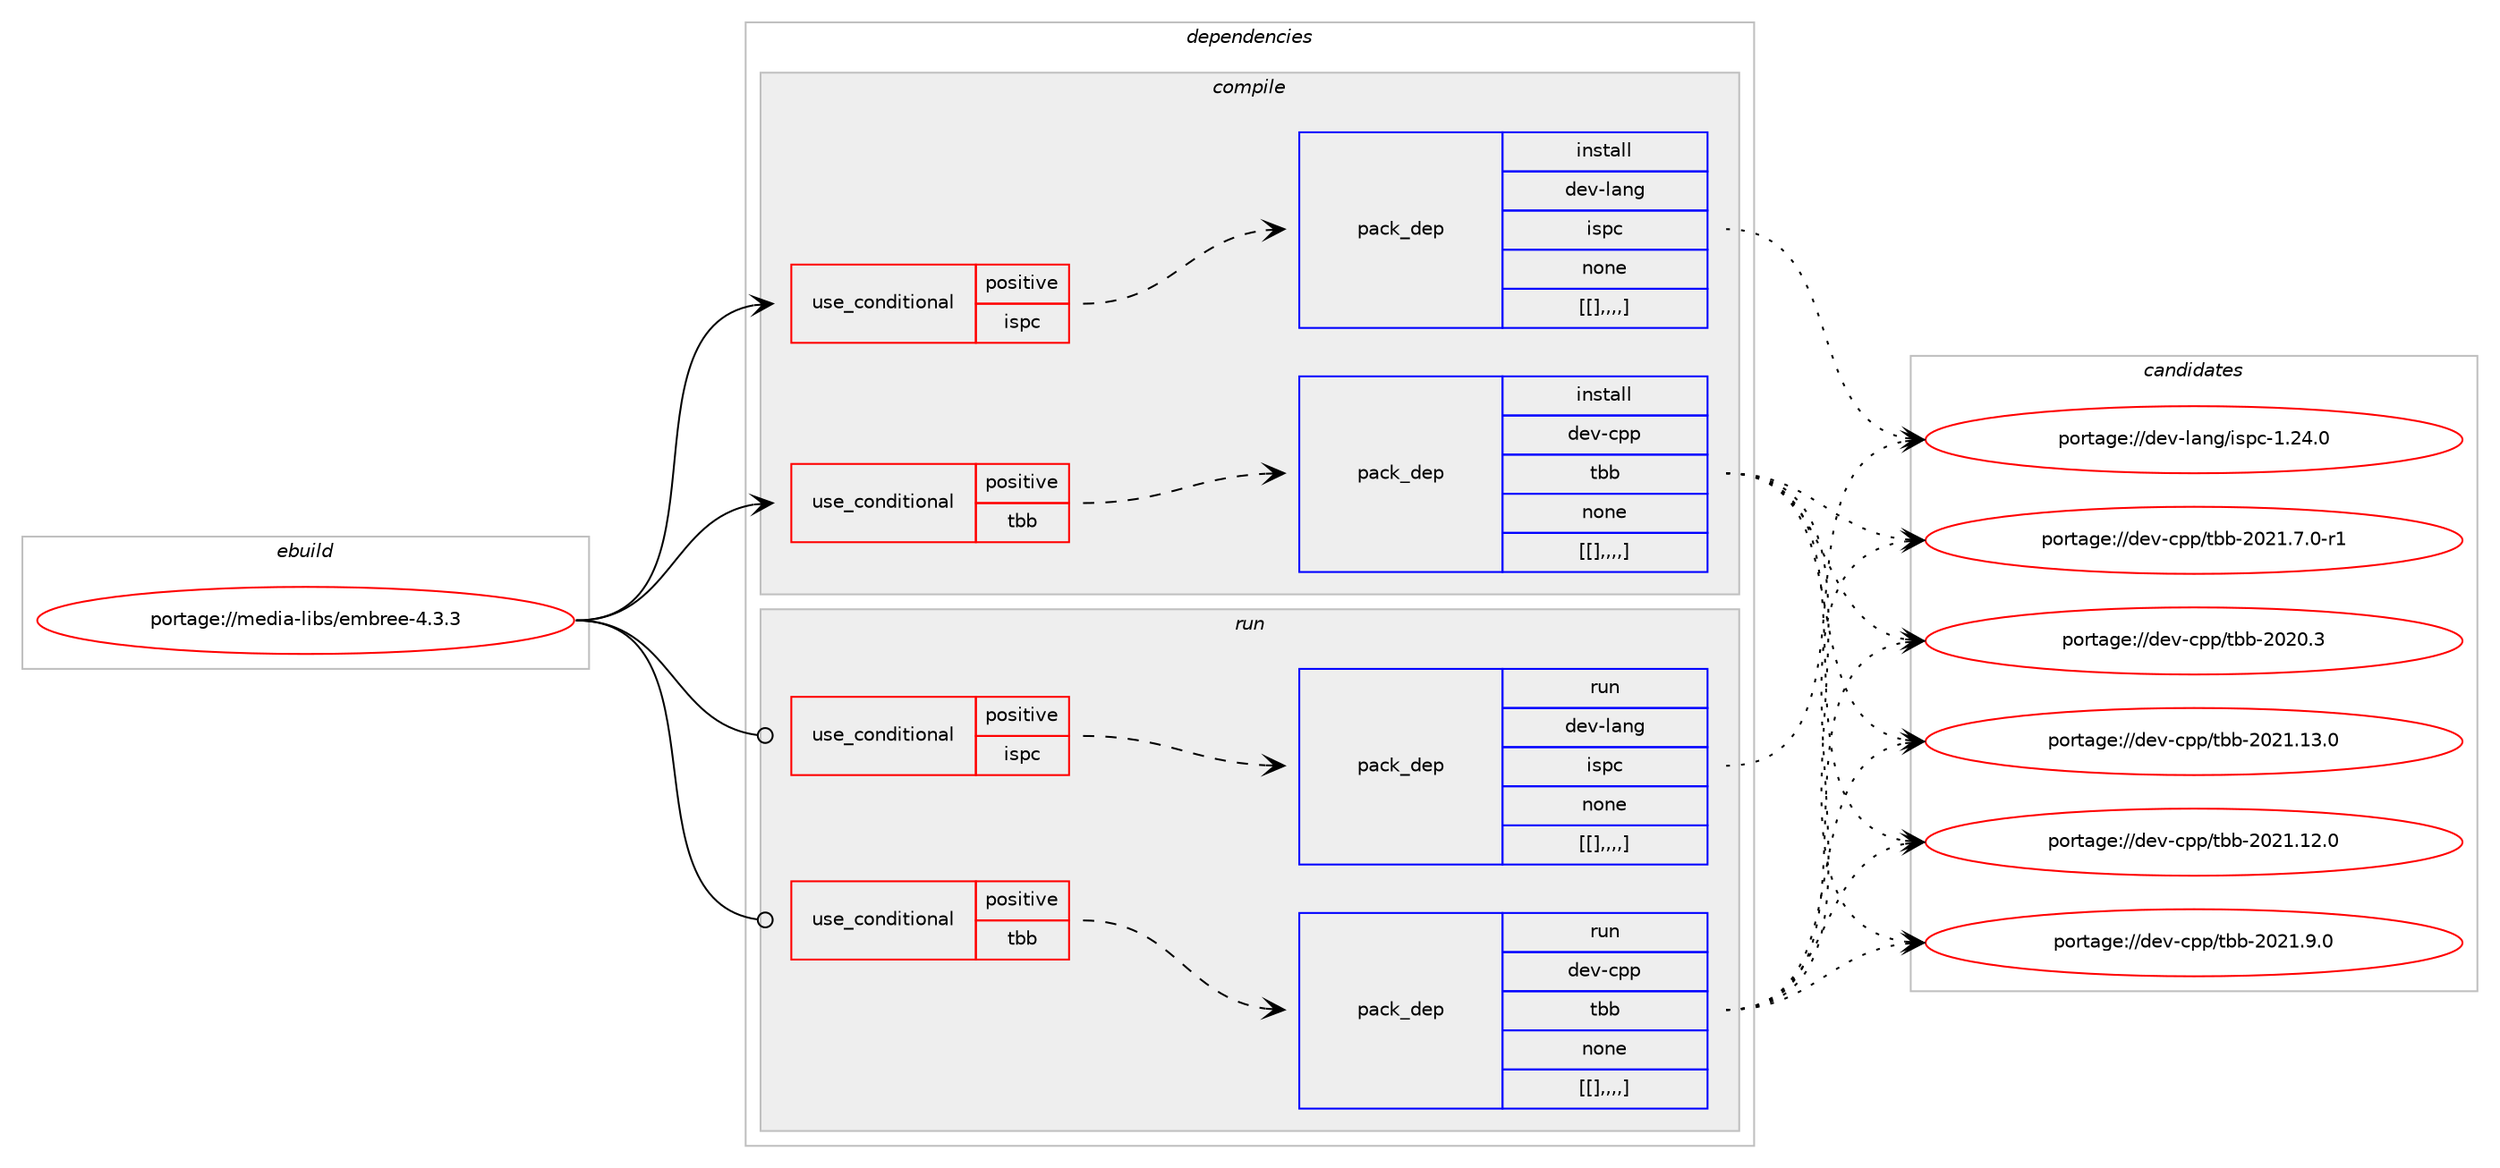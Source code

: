 digraph prolog {

# *************
# Graph options
# *************

newrank=true;
concentrate=true;
compound=true;
graph [rankdir=LR,fontname=Helvetica,fontsize=10,ranksep=1.5];#, ranksep=2.5, nodesep=0.2];
edge  [arrowhead=vee];
node  [fontname=Helvetica,fontsize=10];

# **********
# The ebuild
# **********

subgraph cluster_leftcol {
color=gray;
label=<<i>ebuild</i>>;
id [label="portage://media-libs/embree-4.3.3", color=red, width=4, href="../media-libs/embree-4.3.3.svg"];
}

# ****************
# The dependencies
# ****************

subgraph cluster_midcol {
color=gray;
label=<<i>dependencies</i>>;
subgraph cluster_compile {
fillcolor="#eeeeee";
style=filled;
label=<<i>compile</i>>;
subgraph cond77822 {
dependency311854 [label=<<TABLE BORDER="0" CELLBORDER="1" CELLSPACING="0" CELLPADDING="4"><TR><TD ROWSPAN="3" CELLPADDING="10">use_conditional</TD></TR><TR><TD>positive</TD></TR><TR><TD>ispc</TD></TR></TABLE>>, shape=none, color=red];
subgraph pack231515 {
dependency311855 [label=<<TABLE BORDER="0" CELLBORDER="1" CELLSPACING="0" CELLPADDING="4" WIDTH="220"><TR><TD ROWSPAN="6" CELLPADDING="30">pack_dep</TD></TR><TR><TD WIDTH="110">install</TD></TR><TR><TD>dev-lang</TD></TR><TR><TD>ispc</TD></TR><TR><TD>none</TD></TR><TR><TD>[[],,,,]</TD></TR></TABLE>>, shape=none, color=blue];
}
dependency311854:e -> dependency311855:w [weight=20,style="dashed",arrowhead="vee"];
}
id:e -> dependency311854:w [weight=20,style="solid",arrowhead="vee"];
subgraph cond77823 {
dependency311856 [label=<<TABLE BORDER="0" CELLBORDER="1" CELLSPACING="0" CELLPADDING="4"><TR><TD ROWSPAN="3" CELLPADDING="10">use_conditional</TD></TR><TR><TD>positive</TD></TR><TR><TD>tbb</TD></TR></TABLE>>, shape=none, color=red];
subgraph pack231516 {
dependency311857 [label=<<TABLE BORDER="0" CELLBORDER="1" CELLSPACING="0" CELLPADDING="4" WIDTH="220"><TR><TD ROWSPAN="6" CELLPADDING="30">pack_dep</TD></TR><TR><TD WIDTH="110">install</TD></TR><TR><TD>dev-cpp</TD></TR><TR><TD>tbb</TD></TR><TR><TD>none</TD></TR><TR><TD>[[],,,,]</TD></TR></TABLE>>, shape=none, color=blue];
}
dependency311856:e -> dependency311857:w [weight=20,style="dashed",arrowhead="vee"];
}
id:e -> dependency311856:w [weight=20,style="solid",arrowhead="vee"];
}
subgraph cluster_compileandrun {
fillcolor="#eeeeee";
style=filled;
label=<<i>compile and run</i>>;
}
subgraph cluster_run {
fillcolor="#eeeeee";
style=filled;
label=<<i>run</i>>;
subgraph cond77824 {
dependency311858 [label=<<TABLE BORDER="0" CELLBORDER="1" CELLSPACING="0" CELLPADDING="4"><TR><TD ROWSPAN="3" CELLPADDING="10">use_conditional</TD></TR><TR><TD>positive</TD></TR><TR><TD>ispc</TD></TR></TABLE>>, shape=none, color=red];
subgraph pack231517 {
dependency311859 [label=<<TABLE BORDER="0" CELLBORDER="1" CELLSPACING="0" CELLPADDING="4" WIDTH="220"><TR><TD ROWSPAN="6" CELLPADDING="30">pack_dep</TD></TR><TR><TD WIDTH="110">run</TD></TR><TR><TD>dev-lang</TD></TR><TR><TD>ispc</TD></TR><TR><TD>none</TD></TR><TR><TD>[[],,,,]</TD></TR></TABLE>>, shape=none, color=blue];
}
dependency311858:e -> dependency311859:w [weight=20,style="dashed",arrowhead="vee"];
}
id:e -> dependency311858:w [weight=20,style="solid",arrowhead="odot"];
subgraph cond77825 {
dependency311860 [label=<<TABLE BORDER="0" CELLBORDER="1" CELLSPACING="0" CELLPADDING="4"><TR><TD ROWSPAN="3" CELLPADDING="10">use_conditional</TD></TR><TR><TD>positive</TD></TR><TR><TD>tbb</TD></TR></TABLE>>, shape=none, color=red];
subgraph pack231518 {
dependency311861 [label=<<TABLE BORDER="0" CELLBORDER="1" CELLSPACING="0" CELLPADDING="4" WIDTH="220"><TR><TD ROWSPAN="6" CELLPADDING="30">pack_dep</TD></TR><TR><TD WIDTH="110">run</TD></TR><TR><TD>dev-cpp</TD></TR><TR><TD>tbb</TD></TR><TR><TD>none</TD></TR><TR><TD>[[],,,,]</TD></TR></TABLE>>, shape=none, color=blue];
}
dependency311860:e -> dependency311861:w [weight=20,style="dashed",arrowhead="vee"];
}
id:e -> dependency311860:w [weight=20,style="solid",arrowhead="odot"];
}
}

# **************
# The candidates
# **************

subgraph cluster_choices {
rank=same;
color=gray;
label=<<i>candidates</i>>;

subgraph choice231515 {
color=black;
nodesep=1;
choice1001011184510897110103471051151129945494650524648 [label="portage://dev-lang/ispc-1.24.0", color=red, width=4,href="../dev-lang/ispc-1.24.0.svg"];
dependency311855:e -> choice1001011184510897110103471051151129945494650524648:w [style=dotted,weight="100"];
}
subgraph choice231516 {
color=black;
nodesep=1;
choice100101118459911211247116989845504850494649514648 [label="portage://dev-cpp/tbb-2021.13.0", color=red, width=4,href="../dev-cpp/tbb-2021.13.0.svg"];
choice100101118459911211247116989845504850494649504648 [label="portage://dev-cpp/tbb-2021.12.0", color=red, width=4,href="../dev-cpp/tbb-2021.12.0.svg"];
choice1001011184599112112471169898455048504946574648 [label="portage://dev-cpp/tbb-2021.9.0", color=red, width=4,href="../dev-cpp/tbb-2021.9.0.svg"];
choice10010111845991121124711698984550485049465546484511449 [label="portage://dev-cpp/tbb-2021.7.0-r1", color=red, width=4,href="../dev-cpp/tbb-2021.7.0-r1.svg"];
choice100101118459911211247116989845504850484651 [label="portage://dev-cpp/tbb-2020.3", color=red, width=4,href="../dev-cpp/tbb-2020.3.svg"];
dependency311857:e -> choice100101118459911211247116989845504850494649514648:w [style=dotted,weight="100"];
dependency311857:e -> choice100101118459911211247116989845504850494649504648:w [style=dotted,weight="100"];
dependency311857:e -> choice1001011184599112112471169898455048504946574648:w [style=dotted,weight="100"];
dependency311857:e -> choice10010111845991121124711698984550485049465546484511449:w [style=dotted,weight="100"];
dependency311857:e -> choice100101118459911211247116989845504850484651:w [style=dotted,weight="100"];
}
subgraph choice231517 {
color=black;
nodesep=1;
choice1001011184510897110103471051151129945494650524648 [label="portage://dev-lang/ispc-1.24.0", color=red, width=4,href="../dev-lang/ispc-1.24.0.svg"];
dependency311859:e -> choice1001011184510897110103471051151129945494650524648:w [style=dotted,weight="100"];
}
subgraph choice231518 {
color=black;
nodesep=1;
choice100101118459911211247116989845504850494649514648 [label="portage://dev-cpp/tbb-2021.13.0", color=red, width=4,href="../dev-cpp/tbb-2021.13.0.svg"];
choice100101118459911211247116989845504850494649504648 [label="portage://dev-cpp/tbb-2021.12.0", color=red, width=4,href="../dev-cpp/tbb-2021.12.0.svg"];
choice1001011184599112112471169898455048504946574648 [label="portage://dev-cpp/tbb-2021.9.0", color=red, width=4,href="../dev-cpp/tbb-2021.9.0.svg"];
choice10010111845991121124711698984550485049465546484511449 [label="portage://dev-cpp/tbb-2021.7.0-r1", color=red, width=4,href="../dev-cpp/tbb-2021.7.0-r1.svg"];
choice100101118459911211247116989845504850484651 [label="portage://dev-cpp/tbb-2020.3", color=red, width=4,href="../dev-cpp/tbb-2020.3.svg"];
dependency311861:e -> choice100101118459911211247116989845504850494649514648:w [style=dotted,weight="100"];
dependency311861:e -> choice100101118459911211247116989845504850494649504648:w [style=dotted,weight="100"];
dependency311861:e -> choice1001011184599112112471169898455048504946574648:w [style=dotted,weight="100"];
dependency311861:e -> choice10010111845991121124711698984550485049465546484511449:w [style=dotted,weight="100"];
dependency311861:e -> choice100101118459911211247116989845504850484651:w [style=dotted,weight="100"];
}
}

}
